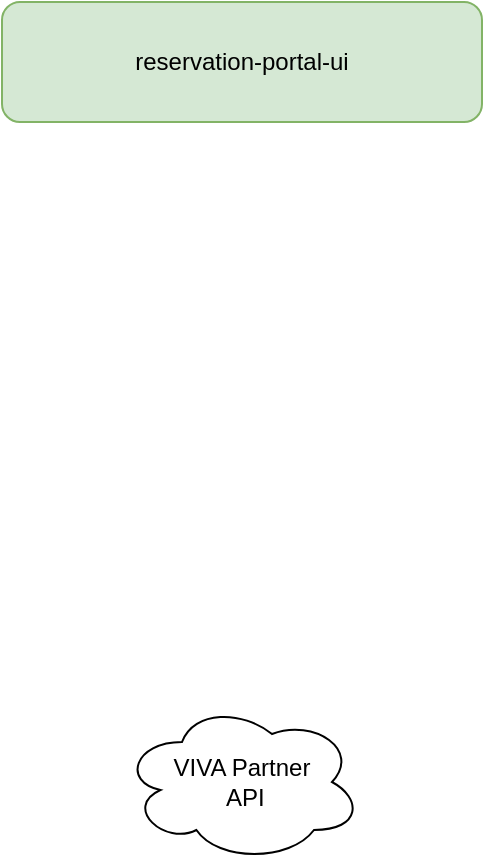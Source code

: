 <mxfile version="16.5.5" type="google"><diagram id="BXc_ws8EHsPfgMHAMJBY" name="Page-1"><mxGraphModel dx="1422" dy="762" grid="1" gridSize="10" guides="1" tooltips="1" connect="1" arrows="1" fold="1" page="1" pageScale="1" pageWidth="850" pageHeight="1100" math="0" shadow="0"><root><mxCell id="0"/><mxCell id="1" parent="0"/><mxCell id="8AyEjfkT0ofti5iqjc8j-1" value="reservation-portal-ui" style="rounded=1;whiteSpace=wrap;html=1;fillColor=#d5e8d4;strokeColor=#82b366;" vertex="1" parent="1"><mxGeometry x="260" y="90" width="240" height="60" as="geometry"/></mxCell><mxCell id="8AyEjfkT0ofti5iqjc8j-3" value="VIVA Partner&lt;br&gt;&amp;nbsp;API" style="ellipse;shape=cloud;whiteSpace=wrap;html=1;" vertex="1" parent="1"><mxGeometry x="320" y="440" width="120" height="80" as="geometry"/></mxCell></root></mxGraphModel></diagram></mxfile>